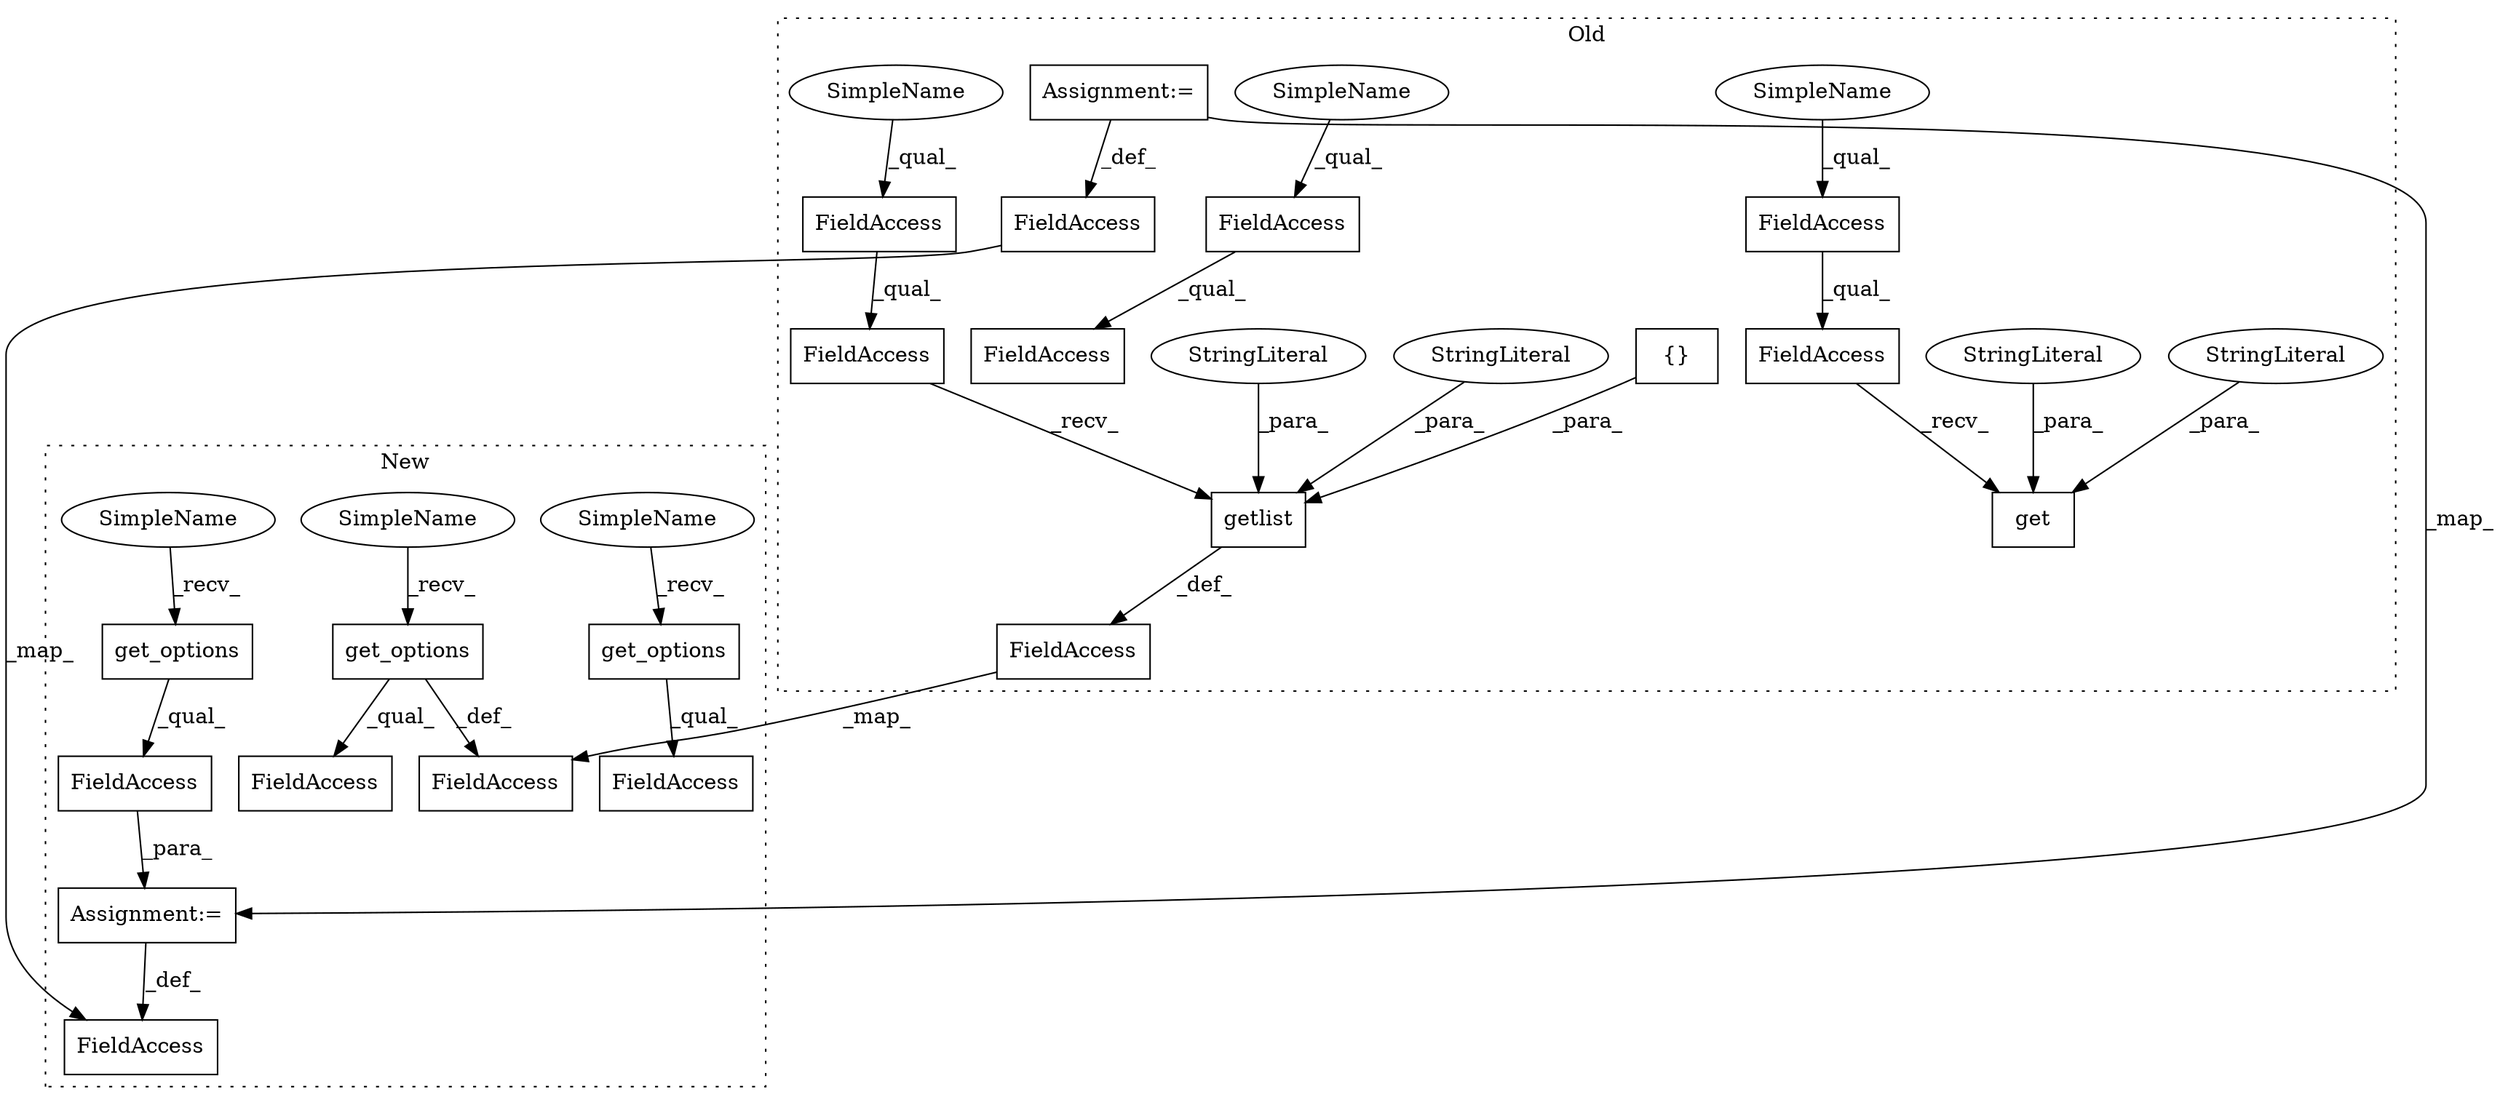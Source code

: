 digraph G {
subgraph cluster0 {
1 [label="get" a="32" s="2276,2330" l="4,1" shape="box"];
4 [label="FieldAccess" a="22" s="2256" l="19" shape="box"];
5 [label="StringLiteral" a="45" s="2295" l="9" shape="ellipse"];
6 [label="FieldAccess" a="22" s="2256" l="12" shape="box"];
8 [label="FieldAccess" a="22" s="2350" l="12" shape="box"];
10 [label="FieldAccess" a="22" s="2350" l="19" shape="box"];
12 [label="FieldAccess" a="22" s="2145" l="12" shape="box"];
14 [label="FieldAccess" a="22" s="2122" l="22" shape="box"];
16 [label="StringLiteral" a="45" s="2280" l="14" shape="ellipse"];
17 [label="FieldAccess" a="22" s="2145" l="19" shape="box"];
18 [label="FieldAccess" a="22" s="2337" l="12" shape="box"];
20 [label="{}" a="4" s="2412" l="2" shape="box"];
21 [label="getlist" a="32" s="2370,2414" l="8,1" shape="box"];
22 [label="StringLiteral" a="45" s="2393" l="9" shape="ellipse"];
23 [label="StringLiteral" a="45" s="2378" l="14" shape="ellipse"];
24 [label="Assignment:=" a="7" s="2144" l="1" shape="box"];
26 [label="SimpleName" a="42" s="2350" l="4" shape="ellipse"];
27 [label="SimpleName" a="42" s="2145" l="4" shape="ellipse"];
28 [label="SimpleName" a="42" s="2256" l="4" shape="ellipse"];
label = "Old";
style="dotted";
}
subgraph cluster1 {
2 [label="get_options" a="32" s="3116" l="13" shape="box"];
3 [label="FieldAccess" a="22" s="3111" l="29" shape="box"];
7 [label="get_options" a="32" s="3216" l="13" shape="box"];
9 [label="FieldAccess" a="22" s="3211" l="26" shape="box"];
11 [label="get_options" a="32" s="3171" l="13" shape="box"];
13 [label="FieldAccess" a="22" s="3166" l="26" shape="box"];
15 [label="FieldAccess" a="22" s="3088" l="22" shape="box"];
19 [label="FieldAccess" a="22" s="3198" l="12" shape="box"];
25 [label="Assignment:=" a="7" s="3110" l="1" shape="box"];
29 [label="SimpleName" a="42" s="3166" l="4" shape="ellipse"];
30 [label="SimpleName" a="42" s="3111" l="4" shape="ellipse"];
31 [label="SimpleName" a="42" s="3211" l="4" shape="ellipse"];
label = "New";
style="dotted";
}
2 -> 3 [label="_qual_"];
3 -> 25 [label="_para_"];
4 -> 1 [label="_recv_"];
5 -> 1 [label="_para_"];
6 -> 4 [label="_qual_"];
7 -> 9 [label="_qual_"];
7 -> 19 [label="_def_"];
8 -> 10 [label="_qual_"];
10 -> 21 [label="_recv_"];
11 -> 13 [label="_qual_"];
12 -> 17 [label="_qual_"];
14 -> 15 [label="_map_"];
16 -> 1 [label="_para_"];
18 -> 19 [label="_map_"];
20 -> 21 [label="_para_"];
21 -> 18 [label="_def_"];
22 -> 21 [label="_para_"];
23 -> 21 [label="_para_"];
24 -> 25 [label="_map_"];
24 -> 14 [label="_def_"];
25 -> 15 [label="_def_"];
26 -> 8 [label="_qual_"];
27 -> 12 [label="_qual_"];
28 -> 6 [label="_qual_"];
29 -> 11 [label="_recv_"];
30 -> 2 [label="_recv_"];
31 -> 7 [label="_recv_"];
}